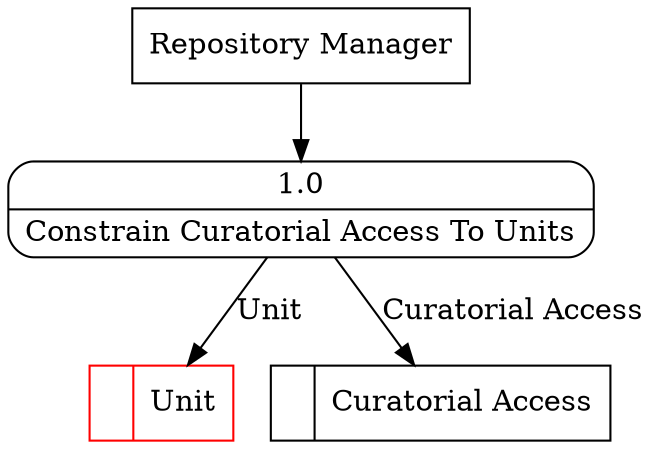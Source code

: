 digraph dfd2{ 
node[shape=record]
200 [label="<f0>  |<f1> Unit " color=red];
201 [label="<f0>  |<f1> Curatorial Access " ];
202 [label="Repository Manager" shape=box];
203 [label="{<f0> 1.0|<f1> Constrain Curatorial Access To Units }" shape=Mrecord];
202 -> 203
203 -> 201 [label="Curatorial Access"]
203 -> 200 [label="Unit"]
}